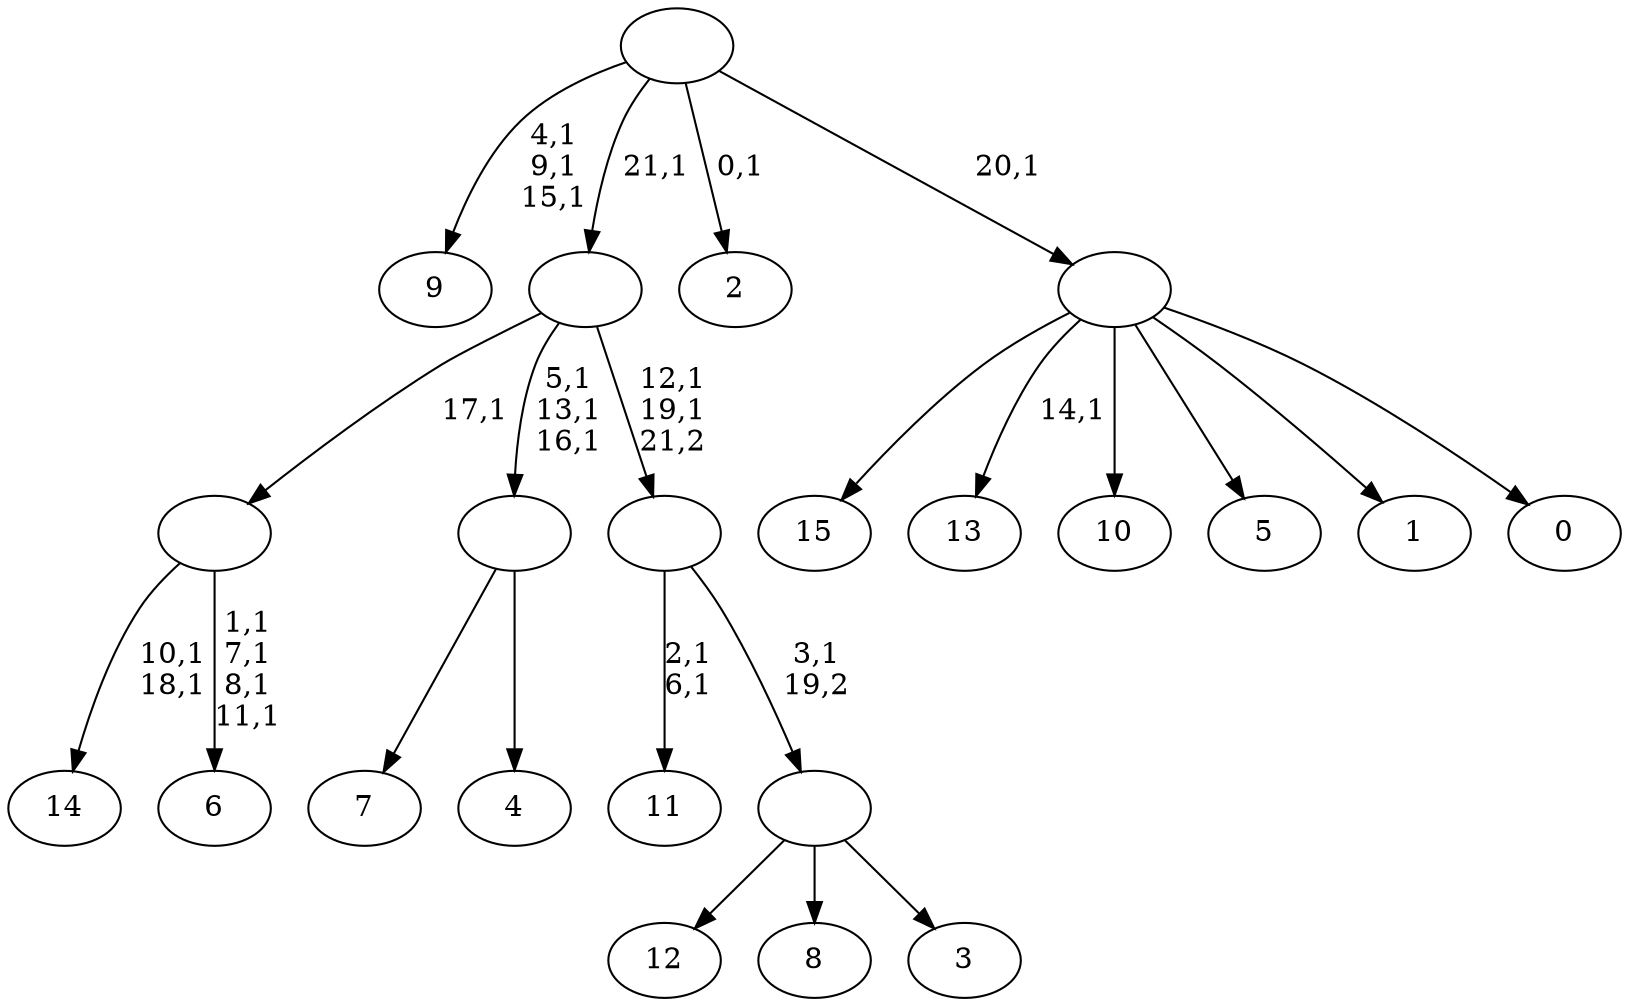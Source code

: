 digraph T {
	38 [label="15"]
	37 [label="14"]
	34 [label="13"]
	32 [label="12"]
	31 [label="11"]
	28 [label="10"]
	27 [label="9"]
	23 [label="8"]
	22 [label="7"]
	21 [label="6"]
	16 [label=""]
	15 [label="5"]
	14 [label="4"]
	13 [label=""]
	10 [label="3"]
	9 [label=""]
	8 [label=""]
	6 [label=""]
	5 [label="2"]
	3 [label="1"]
	2 [label="0"]
	1 [label=""]
	0 [label=""]
	16 -> 21 [label="1,1\n7,1\n8,1\n11,1"]
	16 -> 37 [label="10,1\n18,1"]
	13 -> 22 [label=""]
	13 -> 14 [label=""]
	9 -> 32 [label=""]
	9 -> 23 [label=""]
	9 -> 10 [label=""]
	8 -> 31 [label="2,1\n6,1"]
	8 -> 9 [label="3,1\n19,2"]
	6 -> 8 [label="12,1\n19,1\n21,2"]
	6 -> 13 [label="5,1\n13,1\n16,1"]
	6 -> 16 [label="17,1"]
	1 -> 34 [label="14,1"]
	1 -> 38 [label=""]
	1 -> 28 [label=""]
	1 -> 15 [label=""]
	1 -> 3 [label=""]
	1 -> 2 [label=""]
	0 -> 5 [label="0,1"]
	0 -> 27 [label="4,1\n9,1\n15,1"]
	0 -> 6 [label="21,1"]
	0 -> 1 [label="20,1"]
}
